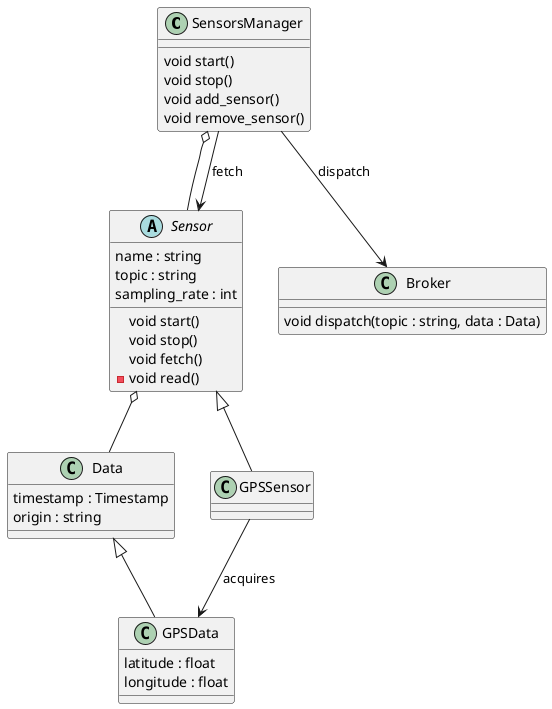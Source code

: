 @startuml

SensorsManager o-- Sensor
Sensor o-- Data
Sensor <|-- GPSSensor
Data <|-- GPSData

SensorsManager --> Sensor : fetch
SensorsManager-->Broker : dispatch

GPSSensor --> GPSData : acquires

class Broker {
    void dispatch(topic : string, data : Data)
}

class SensorsManager {
    void start()
    void stop()
    void add_sensor()
    void remove_sensor()
}

abstract class Sensor {
    name : string
    topic : string
    sampling_rate : int
    void start()
    void stop()
    void fetch()
    -void read()
}

class GPSSensor {

}

class Data {
    timestamp : Timestamp
    origin : string
}

class GPSData {
    latitude : float
    longitude : float
}

@enduml